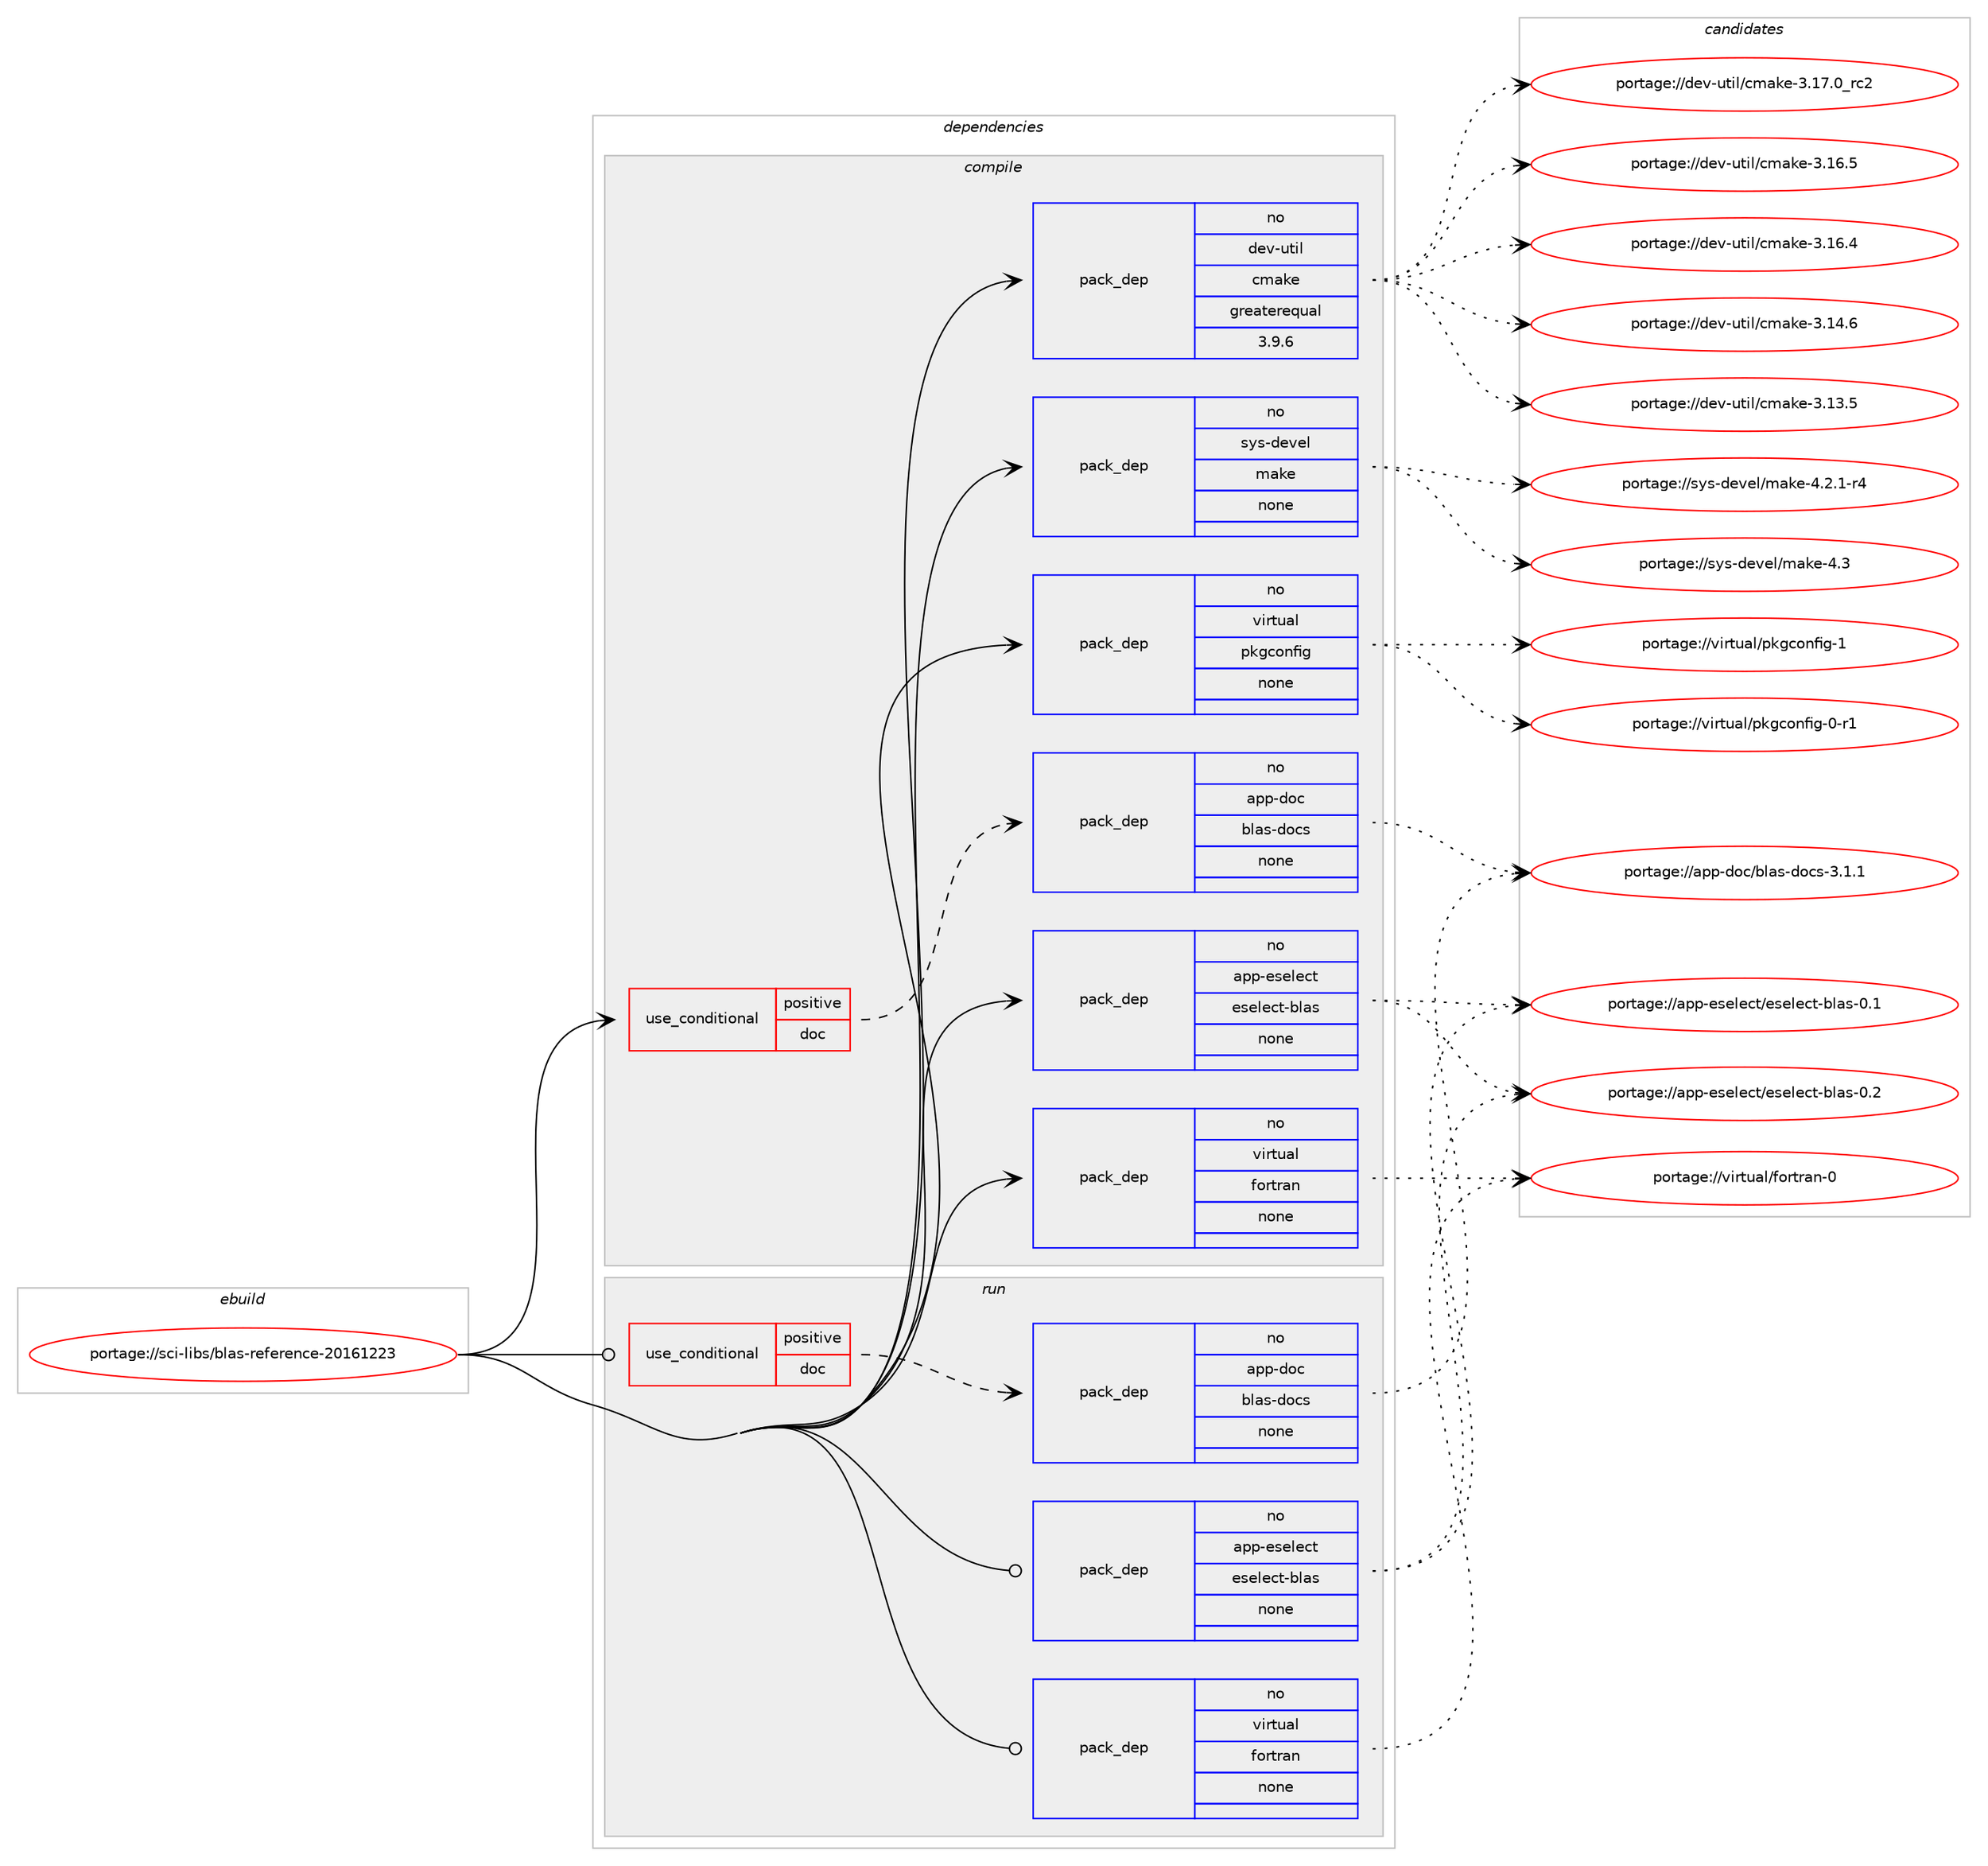 digraph prolog {

# *************
# Graph options
# *************

newrank=true;
concentrate=true;
compound=true;
graph [rankdir=LR,fontname=Helvetica,fontsize=10,ranksep=1.5];#, ranksep=2.5, nodesep=0.2];
edge  [arrowhead=vee];
node  [fontname=Helvetica,fontsize=10];

# **********
# The ebuild
# **********

subgraph cluster_leftcol {
color=gray;
rank=same;
label=<<i>ebuild</i>>;
id [label="portage://sci-libs/blas-reference-20161223", color=red, width=4, href="../sci-libs/blas-reference-20161223.svg"];
}

# ****************
# The dependencies
# ****************

subgraph cluster_midcol {
color=gray;
label=<<i>dependencies</i>>;
subgraph cluster_compile {
fillcolor="#eeeeee";
style=filled;
label=<<i>compile</i>>;
subgraph cond7550 {
dependency40948 [label=<<TABLE BORDER="0" CELLBORDER="1" CELLSPACING="0" CELLPADDING="4"><TR><TD ROWSPAN="3" CELLPADDING="10">use_conditional</TD></TR><TR><TD>positive</TD></TR><TR><TD>doc</TD></TR></TABLE>>, shape=none, color=red];
subgraph pack32519 {
dependency40949 [label=<<TABLE BORDER="0" CELLBORDER="1" CELLSPACING="0" CELLPADDING="4" WIDTH="220"><TR><TD ROWSPAN="6" CELLPADDING="30">pack_dep</TD></TR><TR><TD WIDTH="110">no</TD></TR><TR><TD>app-doc</TD></TR><TR><TD>blas-docs</TD></TR><TR><TD>none</TD></TR><TR><TD></TD></TR></TABLE>>, shape=none, color=blue];
}
dependency40948:e -> dependency40949:w [weight=20,style="dashed",arrowhead="vee"];
}
id:e -> dependency40948:w [weight=20,style="solid",arrowhead="vee"];
subgraph pack32520 {
dependency40950 [label=<<TABLE BORDER="0" CELLBORDER="1" CELLSPACING="0" CELLPADDING="4" WIDTH="220"><TR><TD ROWSPAN="6" CELLPADDING="30">pack_dep</TD></TR><TR><TD WIDTH="110">no</TD></TR><TR><TD>app-eselect</TD></TR><TR><TD>eselect-blas</TD></TR><TR><TD>none</TD></TR><TR><TD></TD></TR></TABLE>>, shape=none, color=blue];
}
id:e -> dependency40950:w [weight=20,style="solid",arrowhead="vee"];
subgraph pack32521 {
dependency40951 [label=<<TABLE BORDER="0" CELLBORDER="1" CELLSPACING="0" CELLPADDING="4" WIDTH="220"><TR><TD ROWSPAN="6" CELLPADDING="30">pack_dep</TD></TR><TR><TD WIDTH="110">no</TD></TR><TR><TD>dev-util</TD></TR><TR><TD>cmake</TD></TR><TR><TD>greaterequal</TD></TR><TR><TD>3.9.6</TD></TR></TABLE>>, shape=none, color=blue];
}
id:e -> dependency40951:w [weight=20,style="solid",arrowhead="vee"];
subgraph pack32522 {
dependency40952 [label=<<TABLE BORDER="0" CELLBORDER="1" CELLSPACING="0" CELLPADDING="4" WIDTH="220"><TR><TD ROWSPAN="6" CELLPADDING="30">pack_dep</TD></TR><TR><TD WIDTH="110">no</TD></TR><TR><TD>sys-devel</TD></TR><TR><TD>make</TD></TR><TR><TD>none</TD></TR><TR><TD></TD></TR></TABLE>>, shape=none, color=blue];
}
id:e -> dependency40952:w [weight=20,style="solid",arrowhead="vee"];
subgraph pack32523 {
dependency40953 [label=<<TABLE BORDER="0" CELLBORDER="1" CELLSPACING="0" CELLPADDING="4" WIDTH="220"><TR><TD ROWSPAN="6" CELLPADDING="30">pack_dep</TD></TR><TR><TD WIDTH="110">no</TD></TR><TR><TD>virtual</TD></TR><TR><TD>fortran</TD></TR><TR><TD>none</TD></TR><TR><TD></TD></TR></TABLE>>, shape=none, color=blue];
}
id:e -> dependency40953:w [weight=20,style="solid",arrowhead="vee"];
subgraph pack32524 {
dependency40954 [label=<<TABLE BORDER="0" CELLBORDER="1" CELLSPACING="0" CELLPADDING="4" WIDTH="220"><TR><TD ROWSPAN="6" CELLPADDING="30">pack_dep</TD></TR><TR><TD WIDTH="110">no</TD></TR><TR><TD>virtual</TD></TR><TR><TD>pkgconfig</TD></TR><TR><TD>none</TD></TR><TR><TD></TD></TR></TABLE>>, shape=none, color=blue];
}
id:e -> dependency40954:w [weight=20,style="solid",arrowhead="vee"];
}
subgraph cluster_compileandrun {
fillcolor="#eeeeee";
style=filled;
label=<<i>compile and run</i>>;
}
subgraph cluster_run {
fillcolor="#eeeeee";
style=filled;
label=<<i>run</i>>;
subgraph cond7551 {
dependency40955 [label=<<TABLE BORDER="0" CELLBORDER="1" CELLSPACING="0" CELLPADDING="4"><TR><TD ROWSPAN="3" CELLPADDING="10">use_conditional</TD></TR><TR><TD>positive</TD></TR><TR><TD>doc</TD></TR></TABLE>>, shape=none, color=red];
subgraph pack32525 {
dependency40956 [label=<<TABLE BORDER="0" CELLBORDER="1" CELLSPACING="0" CELLPADDING="4" WIDTH="220"><TR><TD ROWSPAN="6" CELLPADDING="30">pack_dep</TD></TR><TR><TD WIDTH="110">no</TD></TR><TR><TD>app-doc</TD></TR><TR><TD>blas-docs</TD></TR><TR><TD>none</TD></TR><TR><TD></TD></TR></TABLE>>, shape=none, color=blue];
}
dependency40955:e -> dependency40956:w [weight=20,style="dashed",arrowhead="vee"];
}
id:e -> dependency40955:w [weight=20,style="solid",arrowhead="odot"];
subgraph pack32526 {
dependency40957 [label=<<TABLE BORDER="0" CELLBORDER="1" CELLSPACING="0" CELLPADDING="4" WIDTH="220"><TR><TD ROWSPAN="6" CELLPADDING="30">pack_dep</TD></TR><TR><TD WIDTH="110">no</TD></TR><TR><TD>app-eselect</TD></TR><TR><TD>eselect-blas</TD></TR><TR><TD>none</TD></TR><TR><TD></TD></TR></TABLE>>, shape=none, color=blue];
}
id:e -> dependency40957:w [weight=20,style="solid",arrowhead="odot"];
subgraph pack32527 {
dependency40958 [label=<<TABLE BORDER="0" CELLBORDER="1" CELLSPACING="0" CELLPADDING="4" WIDTH="220"><TR><TD ROWSPAN="6" CELLPADDING="30">pack_dep</TD></TR><TR><TD WIDTH="110">no</TD></TR><TR><TD>virtual</TD></TR><TR><TD>fortran</TD></TR><TR><TD>none</TD></TR><TR><TD></TD></TR></TABLE>>, shape=none, color=blue];
}
id:e -> dependency40958:w [weight=20,style="solid",arrowhead="odot"];
}
}

# **************
# The candidates
# **************

subgraph cluster_choices {
rank=same;
color=gray;
label=<<i>candidates</i>>;

subgraph choice32519 {
color=black;
nodesep=1;
choice9711211245100111994798108971154510011199115455146494649 [label="portage://app-doc/blas-docs-3.1.1", color=red, width=4,href="../app-doc/blas-docs-3.1.1.svg"];
dependency40949:e -> choice9711211245100111994798108971154510011199115455146494649:w [style=dotted,weight="100"];
}
subgraph choice32520 {
color=black;
nodesep=1;
choice971121124510111510110810199116471011151011081019911645981089711545484650 [label="portage://app-eselect/eselect-blas-0.2", color=red, width=4,href="../app-eselect/eselect-blas-0.2.svg"];
choice971121124510111510110810199116471011151011081019911645981089711545484649 [label="portage://app-eselect/eselect-blas-0.1", color=red, width=4,href="../app-eselect/eselect-blas-0.1.svg"];
dependency40950:e -> choice971121124510111510110810199116471011151011081019911645981089711545484650:w [style=dotted,weight="100"];
dependency40950:e -> choice971121124510111510110810199116471011151011081019911645981089711545484649:w [style=dotted,weight="100"];
}
subgraph choice32521 {
color=black;
nodesep=1;
choice1001011184511711610510847991099710710145514649554648951149950 [label="portage://dev-util/cmake-3.17.0_rc2", color=red, width=4,href="../dev-util/cmake-3.17.0_rc2.svg"];
choice1001011184511711610510847991099710710145514649544653 [label="portage://dev-util/cmake-3.16.5", color=red, width=4,href="../dev-util/cmake-3.16.5.svg"];
choice1001011184511711610510847991099710710145514649544652 [label="portage://dev-util/cmake-3.16.4", color=red, width=4,href="../dev-util/cmake-3.16.4.svg"];
choice1001011184511711610510847991099710710145514649524654 [label="portage://dev-util/cmake-3.14.6", color=red, width=4,href="../dev-util/cmake-3.14.6.svg"];
choice1001011184511711610510847991099710710145514649514653 [label="portage://dev-util/cmake-3.13.5", color=red, width=4,href="../dev-util/cmake-3.13.5.svg"];
dependency40951:e -> choice1001011184511711610510847991099710710145514649554648951149950:w [style=dotted,weight="100"];
dependency40951:e -> choice1001011184511711610510847991099710710145514649544653:w [style=dotted,weight="100"];
dependency40951:e -> choice1001011184511711610510847991099710710145514649544652:w [style=dotted,weight="100"];
dependency40951:e -> choice1001011184511711610510847991099710710145514649524654:w [style=dotted,weight="100"];
dependency40951:e -> choice1001011184511711610510847991099710710145514649514653:w [style=dotted,weight="100"];
}
subgraph choice32522 {
color=black;
nodesep=1;
choice11512111545100101118101108471099710710145524651 [label="portage://sys-devel/make-4.3", color=red, width=4,href="../sys-devel/make-4.3.svg"];
choice1151211154510010111810110847109971071014552465046494511452 [label="portage://sys-devel/make-4.2.1-r4", color=red, width=4,href="../sys-devel/make-4.2.1-r4.svg"];
dependency40952:e -> choice11512111545100101118101108471099710710145524651:w [style=dotted,weight="100"];
dependency40952:e -> choice1151211154510010111810110847109971071014552465046494511452:w [style=dotted,weight="100"];
}
subgraph choice32523 {
color=black;
nodesep=1;
choice1181051141161179710847102111114116114971104548 [label="portage://virtual/fortran-0", color=red, width=4,href="../virtual/fortran-0.svg"];
dependency40953:e -> choice1181051141161179710847102111114116114971104548:w [style=dotted,weight="100"];
}
subgraph choice32524 {
color=black;
nodesep=1;
choice1181051141161179710847112107103991111101021051034549 [label="portage://virtual/pkgconfig-1", color=red, width=4,href="../virtual/pkgconfig-1.svg"];
choice11810511411611797108471121071039911111010210510345484511449 [label="portage://virtual/pkgconfig-0-r1", color=red, width=4,href="../virtual/pkgconfig-0-r1.svg"];
dependency40954:e -> choice1181051141161179710847112107103991111101021051034549:w [style=dotted,weight="100"];
dependency40954:e -> choice11810511411611797108471121071039911111010210510345484511449:w [style=dotted,weight="100"];
}
subgraph choice32525 {
color=black;
nodesep=1;
choice9711211245100111994798108971154510011199115455146494649 [label="portage://app-doc/blas-docs-3.1.1", color=red, width=4,href="../app-doc/blas-docs-3.1.1.svg"];
dependency40956:e -> choice9711211245100111994798108971154510011199115455146494649:w [style=dotted,weight="100"];
}
subgraph choice32526 {
color=black;
nodesep=1;
choice971121124510111510110810199116471011151011081019911645981089711545484650 [label="portage://app-eselect/eselect-blas-0.2", color=red, width=4,href="../app-eselect/eselect-blas-0.2.svg"];
choice971121124510111510110810199116471011151011081019911645981089711545484649 [label="portage://app-eselect/eselect-blas-0.1", color=red, width=4,href="../app-eselect/eselect-blas-0.1.svg"];
dependency40957:e -> choice971121124510111510110810199116471011151011081019911645981089711545484650:w [style=dotted,weight="100"];
dependency40957:e -> choice971121124510111510110810199116471011151011081019911645981089711545484649:w [style=dotted,weight="100"];
}
subgraph choice32527 {
color=black;
nodesep=1;
choice1181051141161179710847102111114116114971104548 [label="portage://virtual/fortran-0", color=red, width=4,href="../virtual/fortran-0.svg"];
dependency40958:e -> choice1181051141161179710847102111114116114971104548:w [style=dotted,weight="100"];
}
}

}
